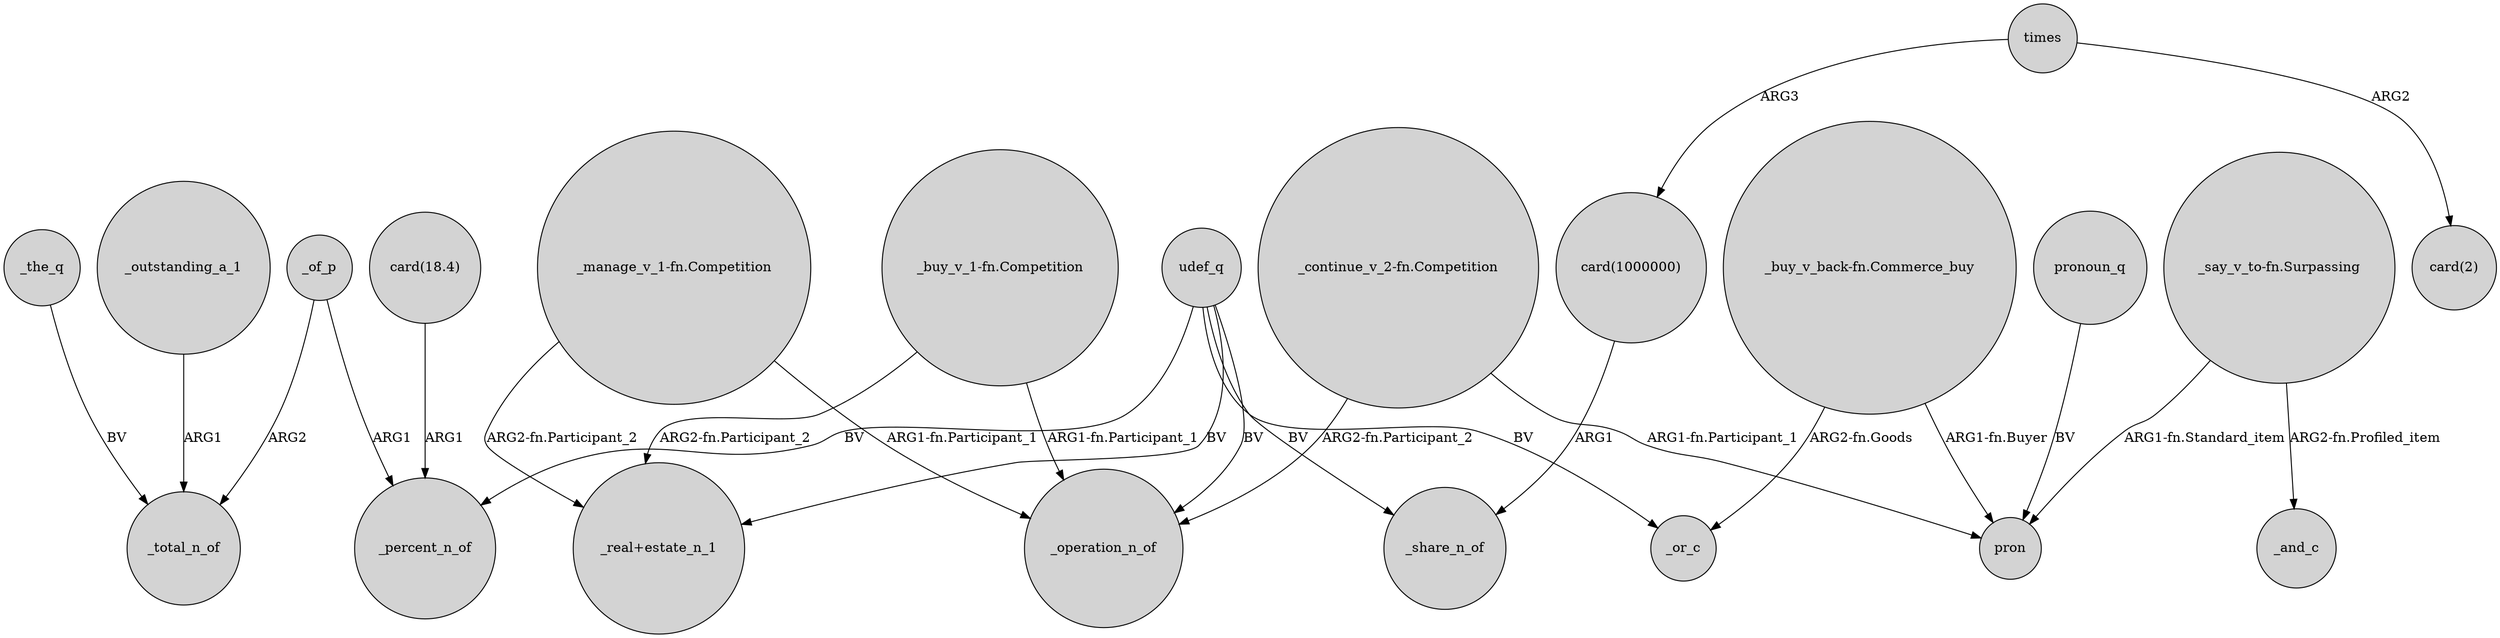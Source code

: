 digraph {
	node [shape=circle style=filled]
	_the_q -> _total_n_of [label=BV]
	"_buy_v_back-fn.Commerce_buy" -> pron [label="ARG1-fn.Buyer"]
	"_buy_v_1-fn.Competition" -> _operation_n_of [label="ARG1-fn.Participant_1"]
	"_continue_v_2-fn.Competition" -> pron [label="ARG1-fn.Participant_1"]
	"_manage_v_1-fn.Competition" -> _operation_n_of [label="ARG1-fn.Participant_1"]
	times -> "card(1000000)" [label=ARG3]
	_of_p -> _percent_n_of [label=ARG1]
	"_buy_v_back-fn.Commerce_buy" -> _or_c [label="ARG2-fn.Goods"]
	udef_q -> _or_c [label=BV]
	pronoun_q -> pron [label=BV]
	"_buy_v_1-fn.Competition" -> "_real+estate_n_1" [label="ARG2-fn.Participant_2"]
	"_continue_v_2-fn.Competition" -> _operation_n_of [label="ARG2-fn.Participant_2"]
	_outstanding_a_1 -> _total_n_of [label=ARG1]
	_of_p -> _total_n_of [label=ARG2]
	udef_q -> _percent_n_of [label=BV]
	udef_q -> _operation_n_of [label=BV]
	udef_q -> _share_n_of [label=BV]
	"_say_v_to-fn.Surpassing" -> _and_c [label="ARG2-fn.Profiled_item"]
	"card(1000000)" -> _share_n_of [label=ARG1]
	"card(18.4)" -> _percent_n_of [label=ARG1]
	"_manage_v_1-fn.Competition" -> "_real+estate_n_1" [label="ARG2-fn.Participant_2"]
	udef_q -> "_real+estate_n_1" [label=BV]
	times -> "card(2)" [label=ARG2]
	"_say_v_to-fn.Surpassing" -> pron [label="ARG1-fn.Standard_item"]
}
